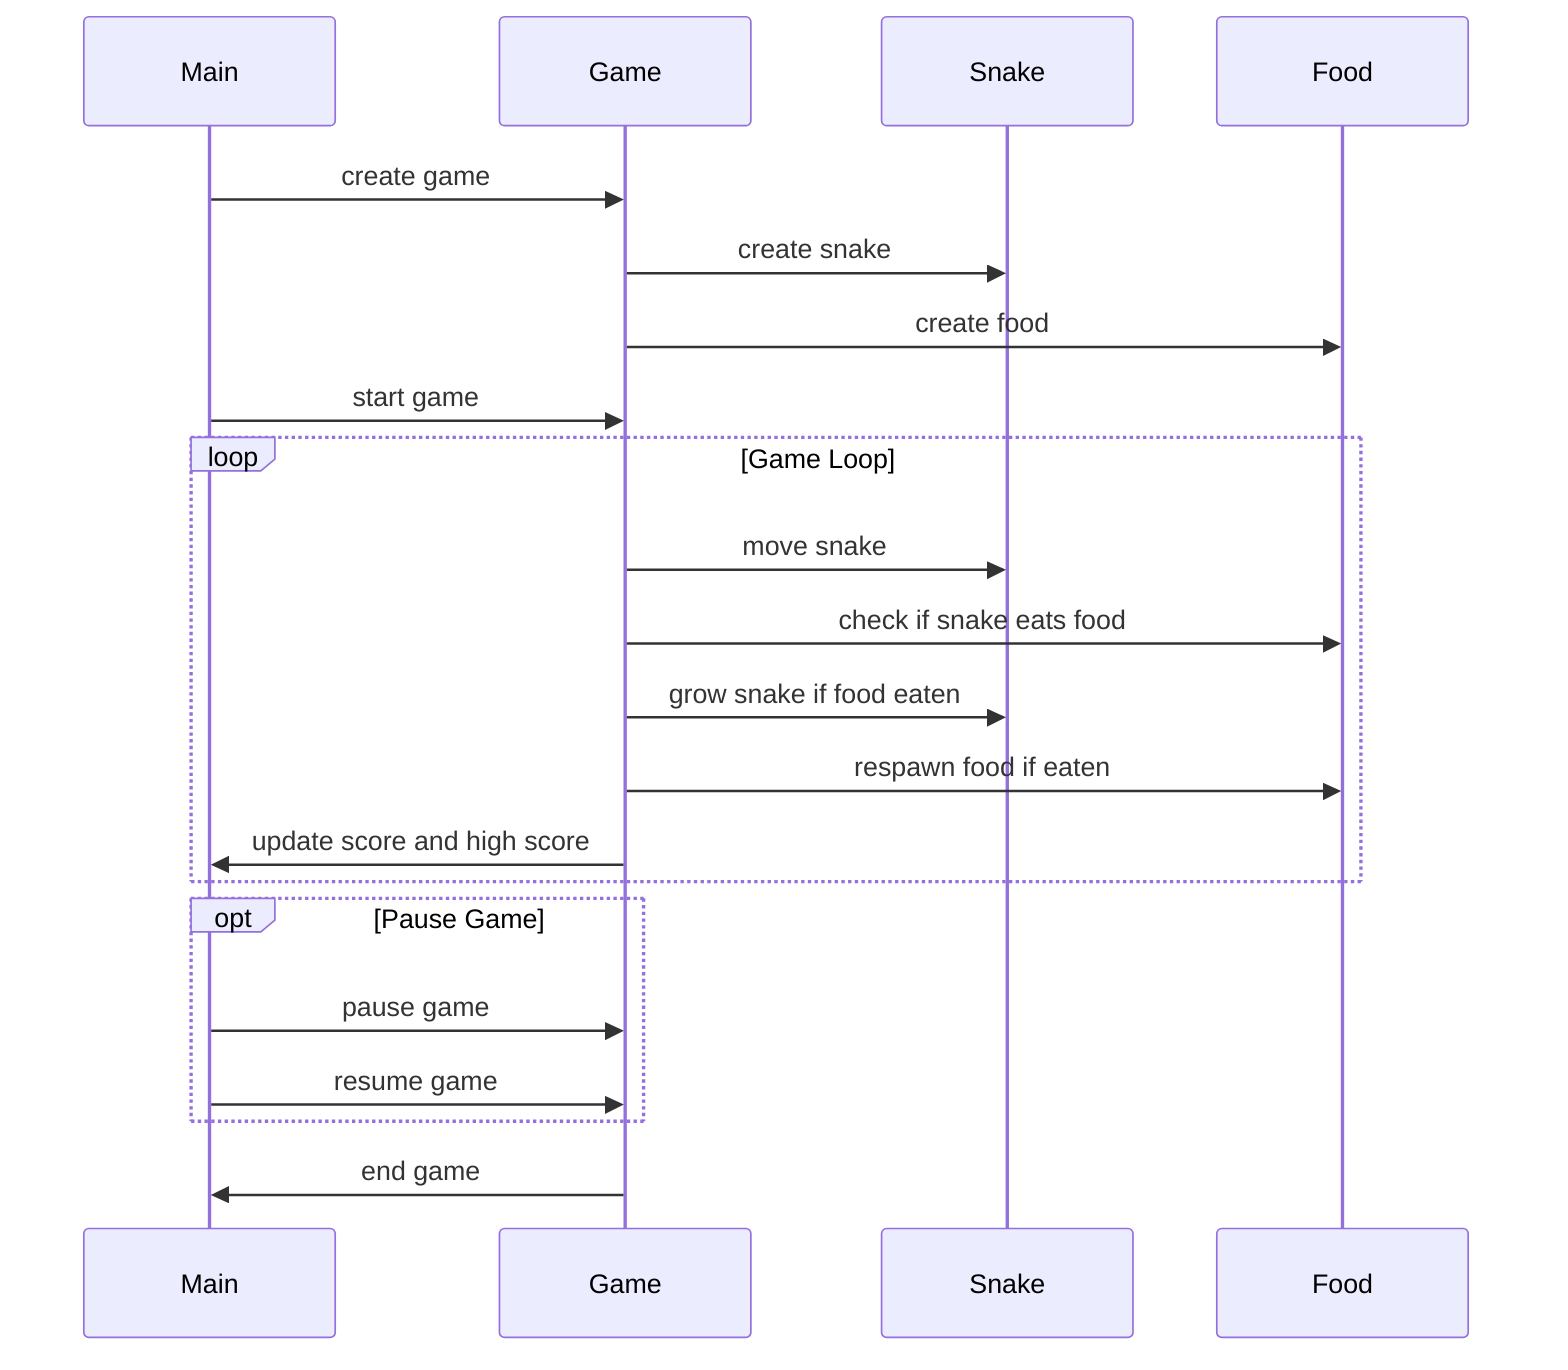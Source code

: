 sequenceDiagram
    participant M as Main
    participant G as Game
    participant S as Snake
    participant F as Food
    M->>G: create game
    G->>S: create snake
    G->>F: create food
    M->>G: start game
    loop Game Loop
        G->>S: move snake
        G->>F: check if snake eats food
        G->>S: grow snake if food eaten
        G->>F: respawn food if eaten
        G->>M: update score and high score
    end
    opt Pause Game
        M->>G: pause game
        M->>G: resume game
    end
    G->>M: end game